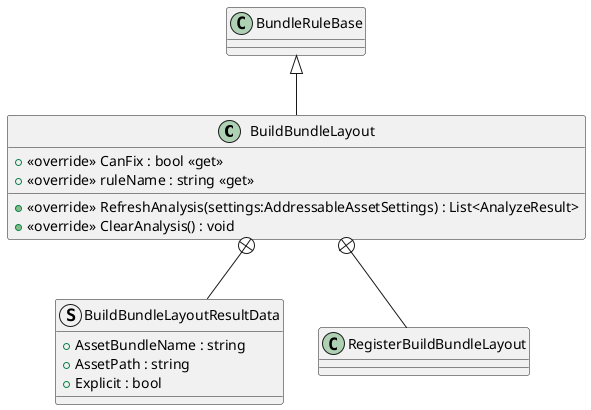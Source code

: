 @startuml
class BuildBundleLayout {
    + <<override>> CanFix : bool <<get>>
    + <<override>> ruleName : string <<get>>
    + <<override>> RefreshAnalysis(settings:AddressableAssetSettings) : List<AnalyzeResult>
    + <<override>> ClearAnalysis() : void
}
struct BuildBundleLayoutResultData {
    + AssetBundleName : string
    + AssetPath : string
    + Explicit : bool
}
class RegisterBuildBundleLayout {
}
BundleRuleBase <|-- BuildBundleLayout
BuildBundleLayout +-- BuildBundleLayoutResultData
BuildBundleLayout +-- RegisterBuildBundleLayout
@enduml
